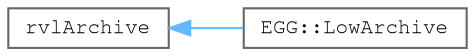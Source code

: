 digraph "Graphical Class Hierarchy"
{
 // LATEX_PDF_SIZE
  bgcolor="transparent";
  edge [fontname=FreeMono,fontsize=10,labelfontname=FreeMono,labelfontsize=10];
  node [fontname=FreeMono,fontsize=10,shape=box,height=0.2,width=0.4];
  rankdir="LR";
  Node0 [label="rvlArchive",height=0.2,width=0.4,color="grey40", fillcolor="white", style="filled",URL="$classrvl_archive.html",tooltip=" "];
  Node0 -> Node1 [dir="back",color="steelblue1",style="solid"];
  Node1 [label="EGG::LowArchive",height=0.2,width=0.4,color="grey40", fillcolor="white", style="filled",URL="$struct_e_g_g_1_1_low_archive.html",tooltip=" "];
}
